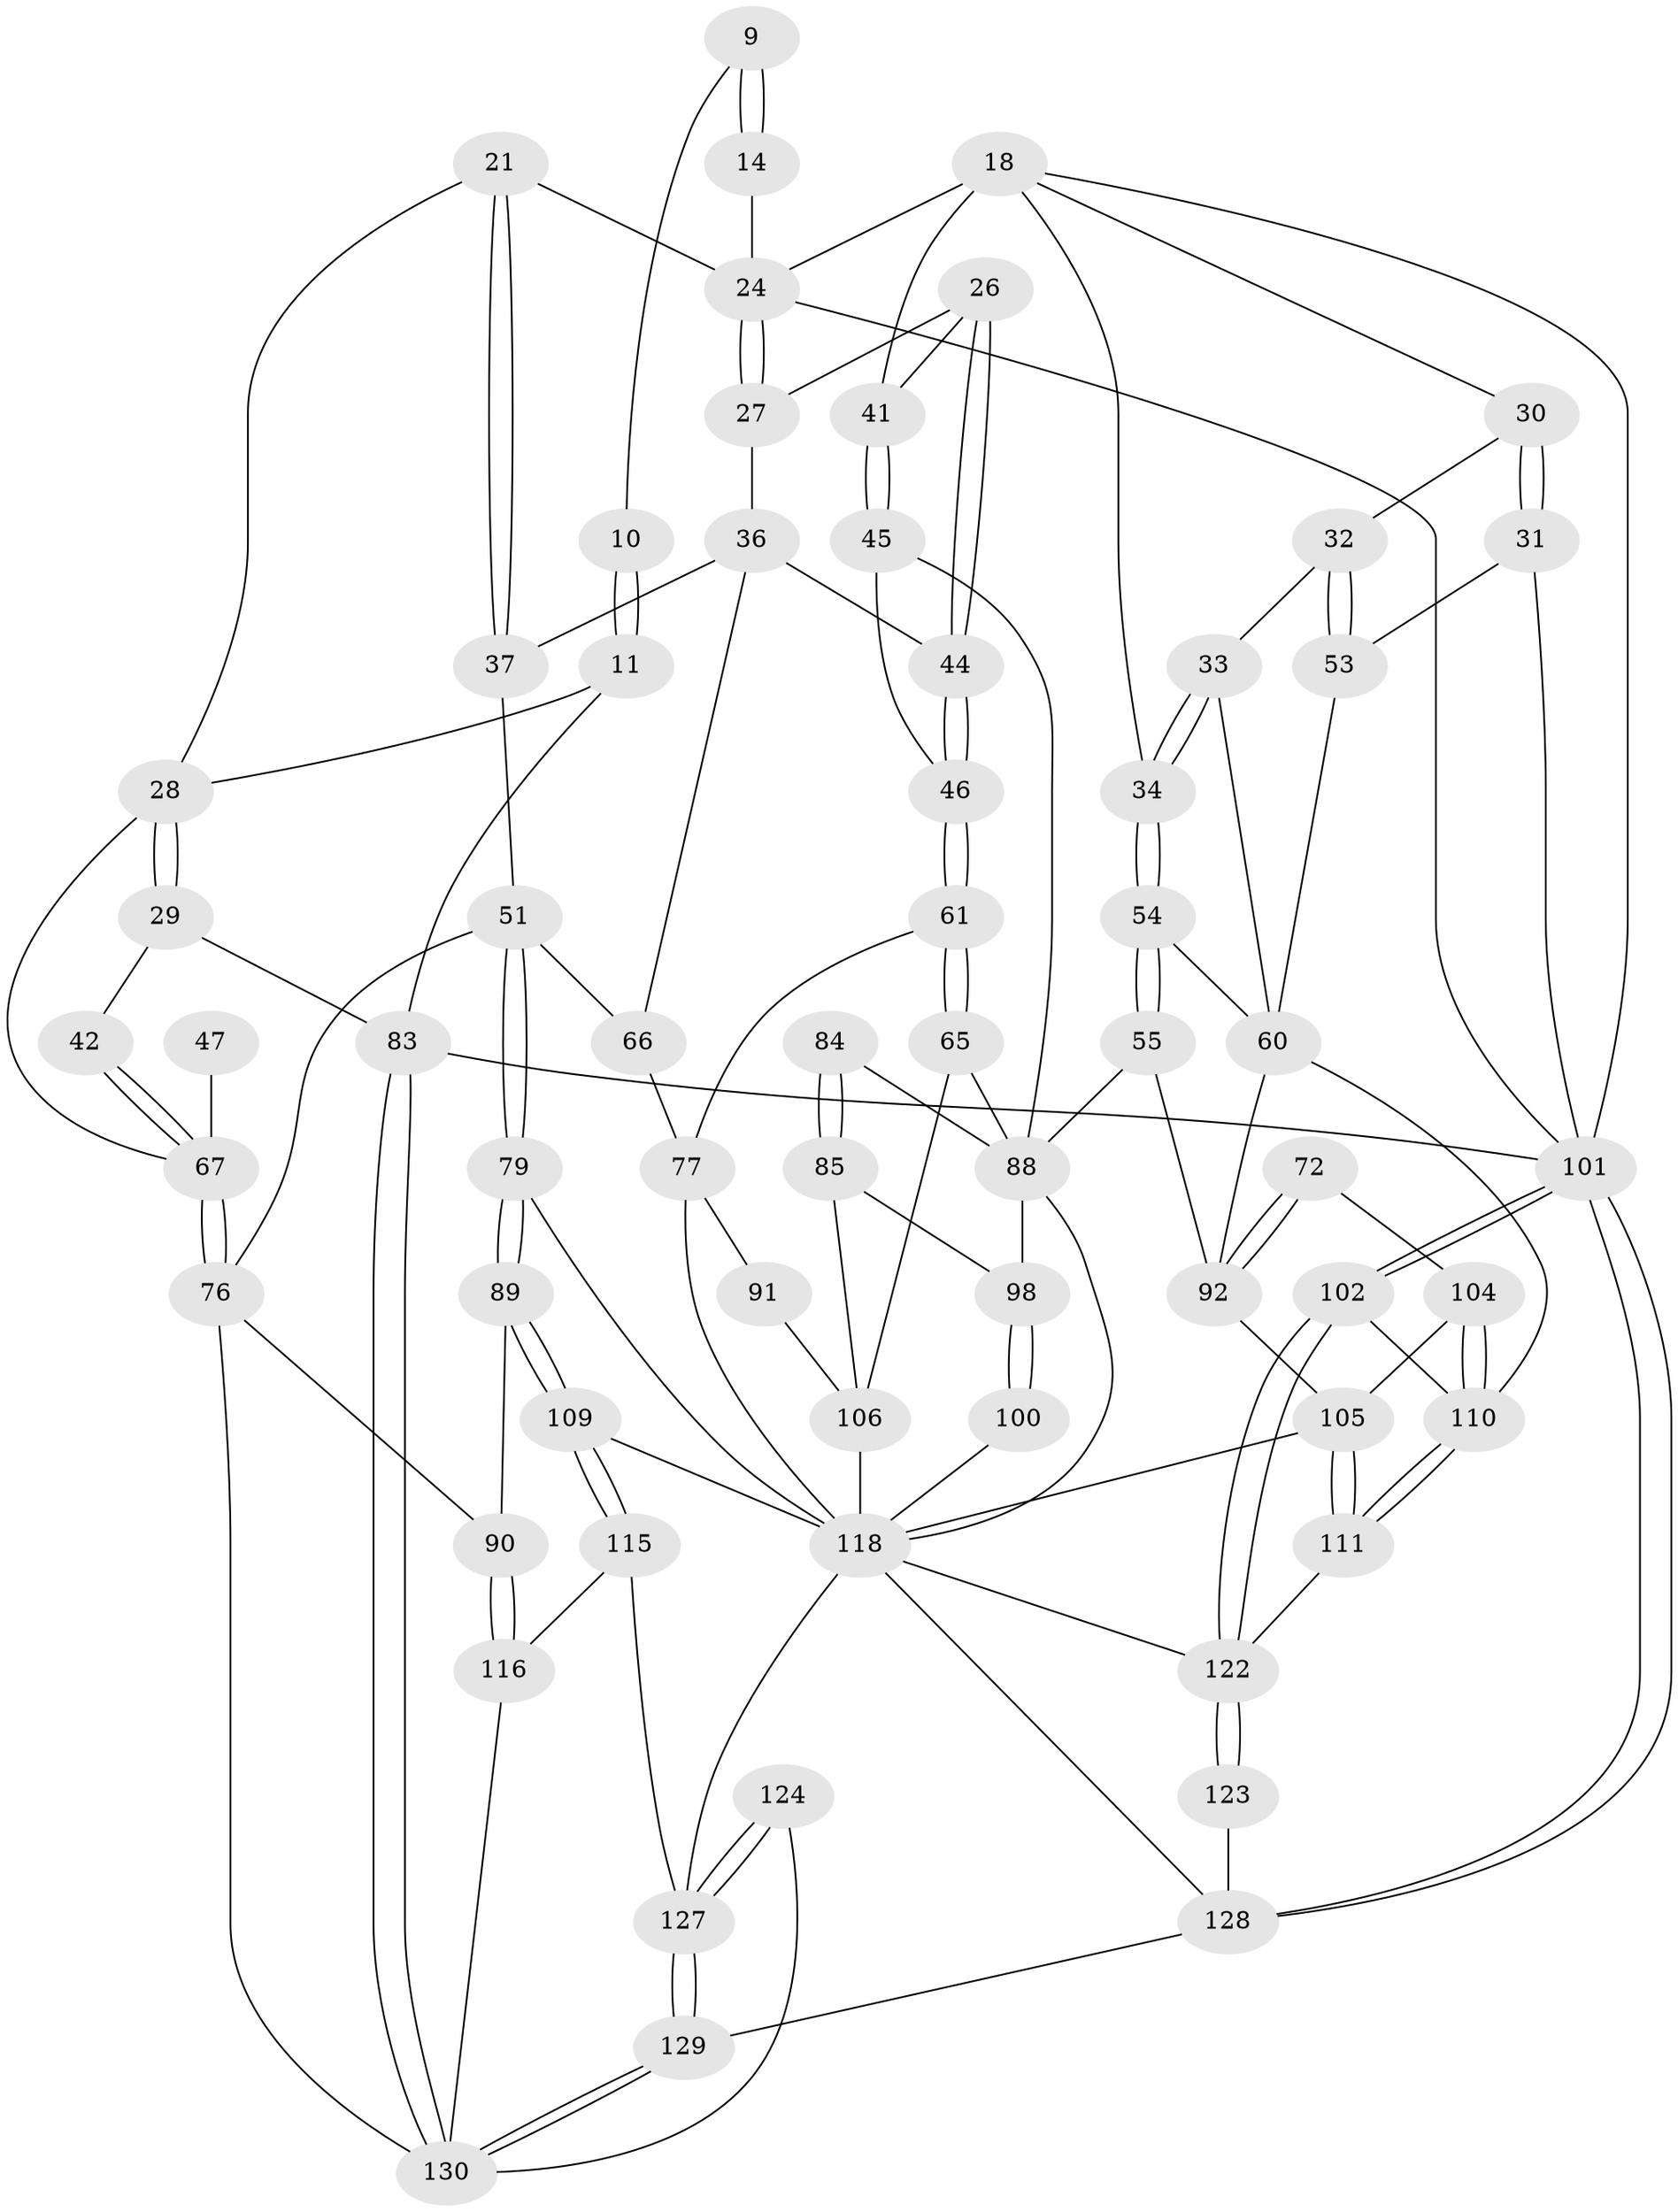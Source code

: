 // original degree distribution, {3: 0.015384615384615385, 5: 0.5076923076923077, 4: 0.24615384615384617, 6: 0.23076923076923078}
// Generated by graph-tools (version 1.1) at 2025/00/03/09/25 05:00:22]
// undirected, 65 vertices, 145 edges
graph export_dot {
graph [start="1"]
  node [color=gray90,style=filled];
  9 [pos="+0.3444086862312181+0.07187989758311847"];
  10 [pos="+0.2822460916431143+0.06138654536527516"];
  11 [pos="+0.1803058004830326+0.10127229850186496",super="+7"];
  14 [pos="+0.36119442620538683+0.09387806721185497",super="+13+8"];
  18 [pos="+0.5537745491018109+0.12938397672903773",super="+17"];
  21 [pos="+0.24620725753265033+0.21168051168140656"];
  24 [pos="+0.4148720403608053+0.144095173932827",super="+19+20+12"];
  26 [pos="+0.5160332559126297+0.22324242222404855"];
  27 [pos="+0.4244640128986189+0.17815092192126078"];
  28 [pos="+0.1449470613794997+0.12008292034327887",super="+23"];
  29 [pos="+0+0"];
  30 [pos="+0.974700639124527+0.12101233127095688"];
  31 [pos="+1+0.005439339789033661"];
  32 [pos="+0.930468394375051+0.24411923203758712"];
  33 [pos="+0.9045368455496519+0.25123378002005936"];
  34 [pos="+0.7877933496009474+0.23671416438820975"];
  36 [pos="+0.3828963888977057+0.32452014198385765",super="+35"];
  37 [pos="+0.3079235562143052+0.29523818015722475"];
  41 [pos="+0.6075348001038408+0.26411962998781635",super="+25"];
  42 [pos="+0+0.17276831471987025"];
  44 [pos="+0.4882420425843237+0.2976482006472985"];
  45 [pos="+0.5857937948070768+0.30828442350338253"];
  46 [pos="+0.5371704096820411+0.32520526612927486"];
  47 [pos="+0.06644160475168495+0.26019606849398164"];
  51 [pos="+0.17415619528789342+0.4126652098170397",super="+50"];
  53 [pos="+1+0.296115995543791"];
  54 [pos="+0.7848154556629446+0.2656126211630371"];
  55 [pos="+0.7506599951674704+0.40237244397912963"];
  60 [pos="+0.9154221421304793+0.3847846769655392",super="+59"];
  61 [pos="+0.5190044217256465+0.40711676152336"];
  65 [pos="+0.5215928541624131+0.4177952471522996"];
  66 [pos="+0.306561648329025+0.4137472416003834",super="+63"];
  67 [pos="+0+0.38896867227996723",super="+49+48+43"];
  72 [pos="+0.9625327676434666+0.4655565284592478"];
  76 [pos="+0+0.5676346510194359",super="+75"];
  77 [pos="+0.2832220719634463+0.5246047881064569",super="+74+73"];
  79 [pos="+0.23944285715211472+0.5280830535591943"];
  83 [pos="+0+1",super="+5"];
  84 [pos="+0.5556427345512926+0.44765994682976146"];
  85 [pos="+0.5421208315898413+0.5483342831212202"];
  88 [pos="+0.6790757446151168+0.45979605153607",super="+87+64"];
  89 [pos="+0.19465301388224956+0.5719554315079304"];
  90 [pos="+0+0.590217231529124"];
  91 [pos="+0.3825478755591038+0.5531275986415475",super="+81"];
  92 [pos="+0.8595508195788781+0.5390050237998975",super="+69+68"];
  98 [pos="+0.6223317974985696+0.5415890224320767",super="+97"];
  100 [pos="+0.7066687030298516+0.6403949390301077"];
  101 [pos="+1+1",super="+4"];
  102 [pos="+1+1"];
  104 [pos="+0.9372659334496943+0.6211263012330566",super="+71"];
  105 [pos="+0.8545596443485458+0.6343083406884396",super="+93"];
  106 [pos="+0.48343877075918323+0.724491229682832",super="+96+86+80"];
  109 [pos="+0.2085870318193702+0.7136169719074796"];
  110 [pos="+1+0.6700024740802794",super="+103+70"];
  111 [pos="+0.9516738166159316+0.7346945225154304"];
  115 [pos="+0.1670767795633847+0.7707698264357088"];
  116 [pos="+0.16215855746436705+0.7717741432703297"];
  118 [pos="+0.48160652310118635+0.7894206958371074",super="+108+78+117+99"];
  122 [pos="+1+0.9561851974589681",super="+112+113"];
  123 [pos="+0.9167310241798694+0.910872968974264"];
  124 [pos="+0.23217544407287422+0.9319824832039827"];
  127 [pos="+0.38974698726439494+0.9824976948373733",super="+120+121"];
  128 [pos="+0.7066136677699508+1",super="+126"];
  129 [pos="+0.38803413420200633+1"];
  130 [pos="+0.11632785914602022+1",super="+125+119"];
  9 -- 10;
  9 -- 14 [weight=2];
  9 -- 14;
  10 -- 11 [weight=2];
  10 -- 11;
  11 -- 83;
  11 -- 28;
  14 -- 24 [weight=3];
  18 -- 34;
  18 -- 101;
  18 -- 41 [weight=2];
  18 -- 30;
  18 -- 24;
  21 -- 37;
  21 -- 37;
  21 -- 28;
  21 -- 24;
  24 -- 27;
  24 -- 27;
  24 -- 101;
  26 -- 27;
  26 -- 44;
  26 -- 44;
  26 -- 41;
  27 -- 36;
  28 -- 29;
  28 -- 29;
  28 -- 67 [weight=2];
  29 -- 42;
  29 -- 83;
  30 -- 31;
  30 -- 31;
  30 -- 32;
  31 -- 53;
  31 -- 101;
  32 -- 33;
  32 -- 53;
  32 -- 53;
  33 -- 34;
  33 -- 34;
  33 -- 60;
  34 -- 54;
  34 -- 54;
  36 -- 37;
  36 -- 66;
  36 -- 44;
  37 -- 51;
  41 -- 45;
  41 -- 45;
  42 -- 67 [weight=2];
  42 -- 67;
  44 -- 46;
  44 -- 46;
  45 -- 46;
  45 -- 88;
  46 -- 61;
  46 -- 61;
  47 -- 67 [weight=3];
  51 -- 79;
  51 -- 79;
  51 -- 76;
  51 -- 66;
  53 -- 60;
  54 -- 55;
  54 -- 55;
  54 -- 60;
  55 -- 92;
  55 -- 88;
  60 -- 92;
  60 -- 110;
  61 -- 65;
  61 -- 65;
  61 -- 77;
  65 -- 106;
  65 -- 88;
  66 -- 77 [weight=2];
  67 -- 76 [weight=2];
  67 -- 76;
  72 -- 92 [weight=2];
  72 -- 92;
  72 -- 104;
  76 -- 90;
  76 -- 130;
  77 -- 91 [weight=2];
  77 -- 118;
  79 -- 89;
  79 -- 89;
  79 -- 118;
  83 -- 130 [weight=2];
  83 -- 130;
  83 -- 101 [weight=2];
  84 -- 85;
  84 -- 85;
  84 -- 88 [weight=2];
  85 -- 98;
  85 -- 106;
  88 -- 98;
  88 -- 118;
  89 -- 90;
  89 -- 109;
  89 -- 109;
  90 -- 116;
  90 -- 116;
  91 -- 106 [weight=2];
  92 -- 105;
  98 -- 100 [weight=2];
  98 -- 100;
  100 -- 118;
  101 -- 102;
  101 -- 102;
  101 -- 128;
  101 -- 128;
  102 -- 122;
  102 -- 122;
  102 -- 110;
  104 -- 105;
  104 -- 110 [weight=2];
  104 -- 110;
  105 -- 111;
  105 -- 111;
  105 -- 118;
  106 -- 118 [weight=2];
  109 -- 115;
  109 -- 115;
  109 -- 118;
  110 -- 111;
  110 -- 111;
  111 -- 122;
  115 -- 116;
  115 -- 127;
  116 -- 130;
  118 -- 127;
  118 -- 128;
  118 -- 122;
  122 -- 123 [weight=2];
  122 -- 123;
  123 -- 128;
  124 -- 127 [weight=2];
  124 -- 127;
  124 -- 130;
  127 -- 129;
  127 -- 129;
  128 -- 129;
  129 -- 130;
  129 -- 130;
}

